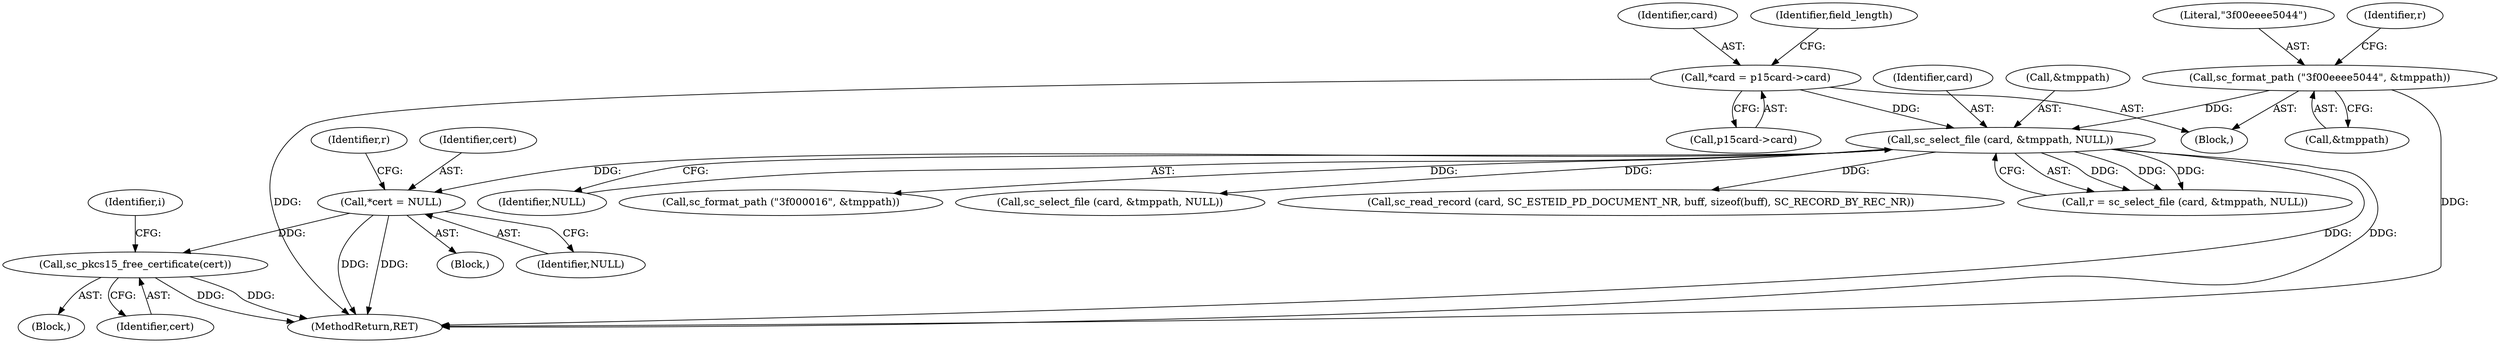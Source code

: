 digraph "0_OpenSC_360e95d45ac4123255a4c796db96337f332160ad#diff-d643a0fa169471dbf2912f4866dc49c5_4@API" {
"1000420" [label="(Call,sc_pkcs15_free_certificate(cert))"];
"1000296" [label="(Call,*cert = NULL)"];
"1000152" [label="(Call,sc_select_file (card, &tmppath, NULL))"];
"1000113" [label="(Call,*card = p15card->card)"];
"1000146" [label="(Call,sc_format_path (\"3f00eeee5044\", &tmppath))"];
"1000300" [label="(Identifier,r)"];
"1000146" [label="(Call,sc_format_path (\"3f00eeee5044\", &tmppath))"];
"1000428" [label="(Call,sc_select_file (card, &tmppath, NULL))"];
"1000296" [label="(Call,*cert = NULL)"];
"1000113" [label="(Call,*card = p15card->card)"];
"1000114" [label="(Identifier,card)"];
"1000214" [label="(Identifier,i)"];
"1000152" [label="(Call,sc_select_file (card, &tmppath, NULL))"];
"1000166" [label="(Call,sc_read_record (card, SC_ESTEID_PD_DOCUMENT_NR, buff, sizeof(buff), SC_RECORD_BY_REC_NR))"];
"1000111" [label="(Block,)"];
"1000148" [label="(Call,&tmppath)"];
"1000147" [label="(Literal,\"3f00eeee5044\")"];
"1000354" [label="(Block,)"];
"1000294" [label="(Block,)"];
"1000154" [label="(Call,&tmppath)"];
"1000151" [label="(Identifier,r)"];
"1000827" [label="(MethodReturn,RET)"];
"1000150" [label="(Call,r = sc_select_file (card, &tmppath, NULL))"];
"1000115" [label="(Call,p15card->card)"];
"1000153" [label="(Identifier,card)"];
"1000420" [label="(Call,sc_pkcs15_free_certificate(cert))"];
"1000123" [label="(Identifier,field_length)"];
"1000156" [label="(Identifier,NULL)"];
"1000421" [label="(Identifier,cert)"];
"1000422" [label="(Call,sc_format_path (\"3f000016\", &tmppath))"];
"1000297" [label="(Identifier,cert)"];
"1000298" [label="(Identifier,NULL)"];
"1000420" -> "1000354"  [label="AST: "];
"1000420" -> "1000421"  [label="CFG: "];
"1000421" -> "1000420"  [label="AST: "];
"1000214" -> "1000420"  [label="CFG: "];
"1000420" -> "1000827"  [label="DDG: "];
"1000420" -> "1000827"  [label="DDG: "];
"1000296" -> "1000420"  [label="DDG: "];
"1000296" -> "1000294"  [label="AST: "];
"1000296" -> "1000298"  [label="CFG: "];
"1000297" -> "1000296"  [label="AST: "];
"1000298" -> "1000296"  [label="AST: "];
"1000300" -> "1000296"  [label="CFG: "];
"1000296" -> "1000827"  [label="DDG: "];
"1000296" -> "1000827"  [label="DDG: "];
"1000152" -> "1000296"  [label="DDG: "];
"1000152" -> "1000150"  [label="AST: "];
"1000152" -> "1000156"  [label="CFG: "];
"1000153" -> "1000152"  [label="AST: "];
"1000154" -> "1000152"  [label="AST: "];
"1000156" -> "1000152"  [label="AST: "];
"1000150" -> "1000152"  [label="CFG: "];
"1000152" -> "1000827"  [label="DDG: "];
"1000152" -> "1000827"  [label="DDG: "];
"1000152" -> "1000150"  [label="DDG: "];
"1000152" -> "1000150"  [label="DDG: "];
"1000152" -> "1000150"  [label="DDG: "];
"1000113" -> "1000152"  [label="DDG: "];
"1000146" -> "1000152"  [label="DDG: "];
"1000152" -> "1000166"  [label="DDG: "];
"1000152" -> "1000422"  [label="DDG: "];
"1000152" -> "1000428"  [label="DDG: "];
"1000113" -> "1000111"  [label="AST: "];
"1000113" -> "1000115"  [label="CFG: "];
"1000114" -> "1000113"  [label="AST: "];
"1000115" -> "1000113"  [label="AST: "];
"1000123" -> "1000113"  [label="CFG: "];
"1000113" -> "1000827"  [label="DDG: "];
"1000146" -> "1000111"  [label="AST: "];
"1000146" -> "1000148"  [label="CFG: "];
"1000147" -> "1000146"  [label="AST: "];
"1000148" -> "1000146"  [label="AST: "];
"1000151" -> "1000146"  [label="CFG: "];
"1000146" -> "1000827"  [label="DDG: "];
}
